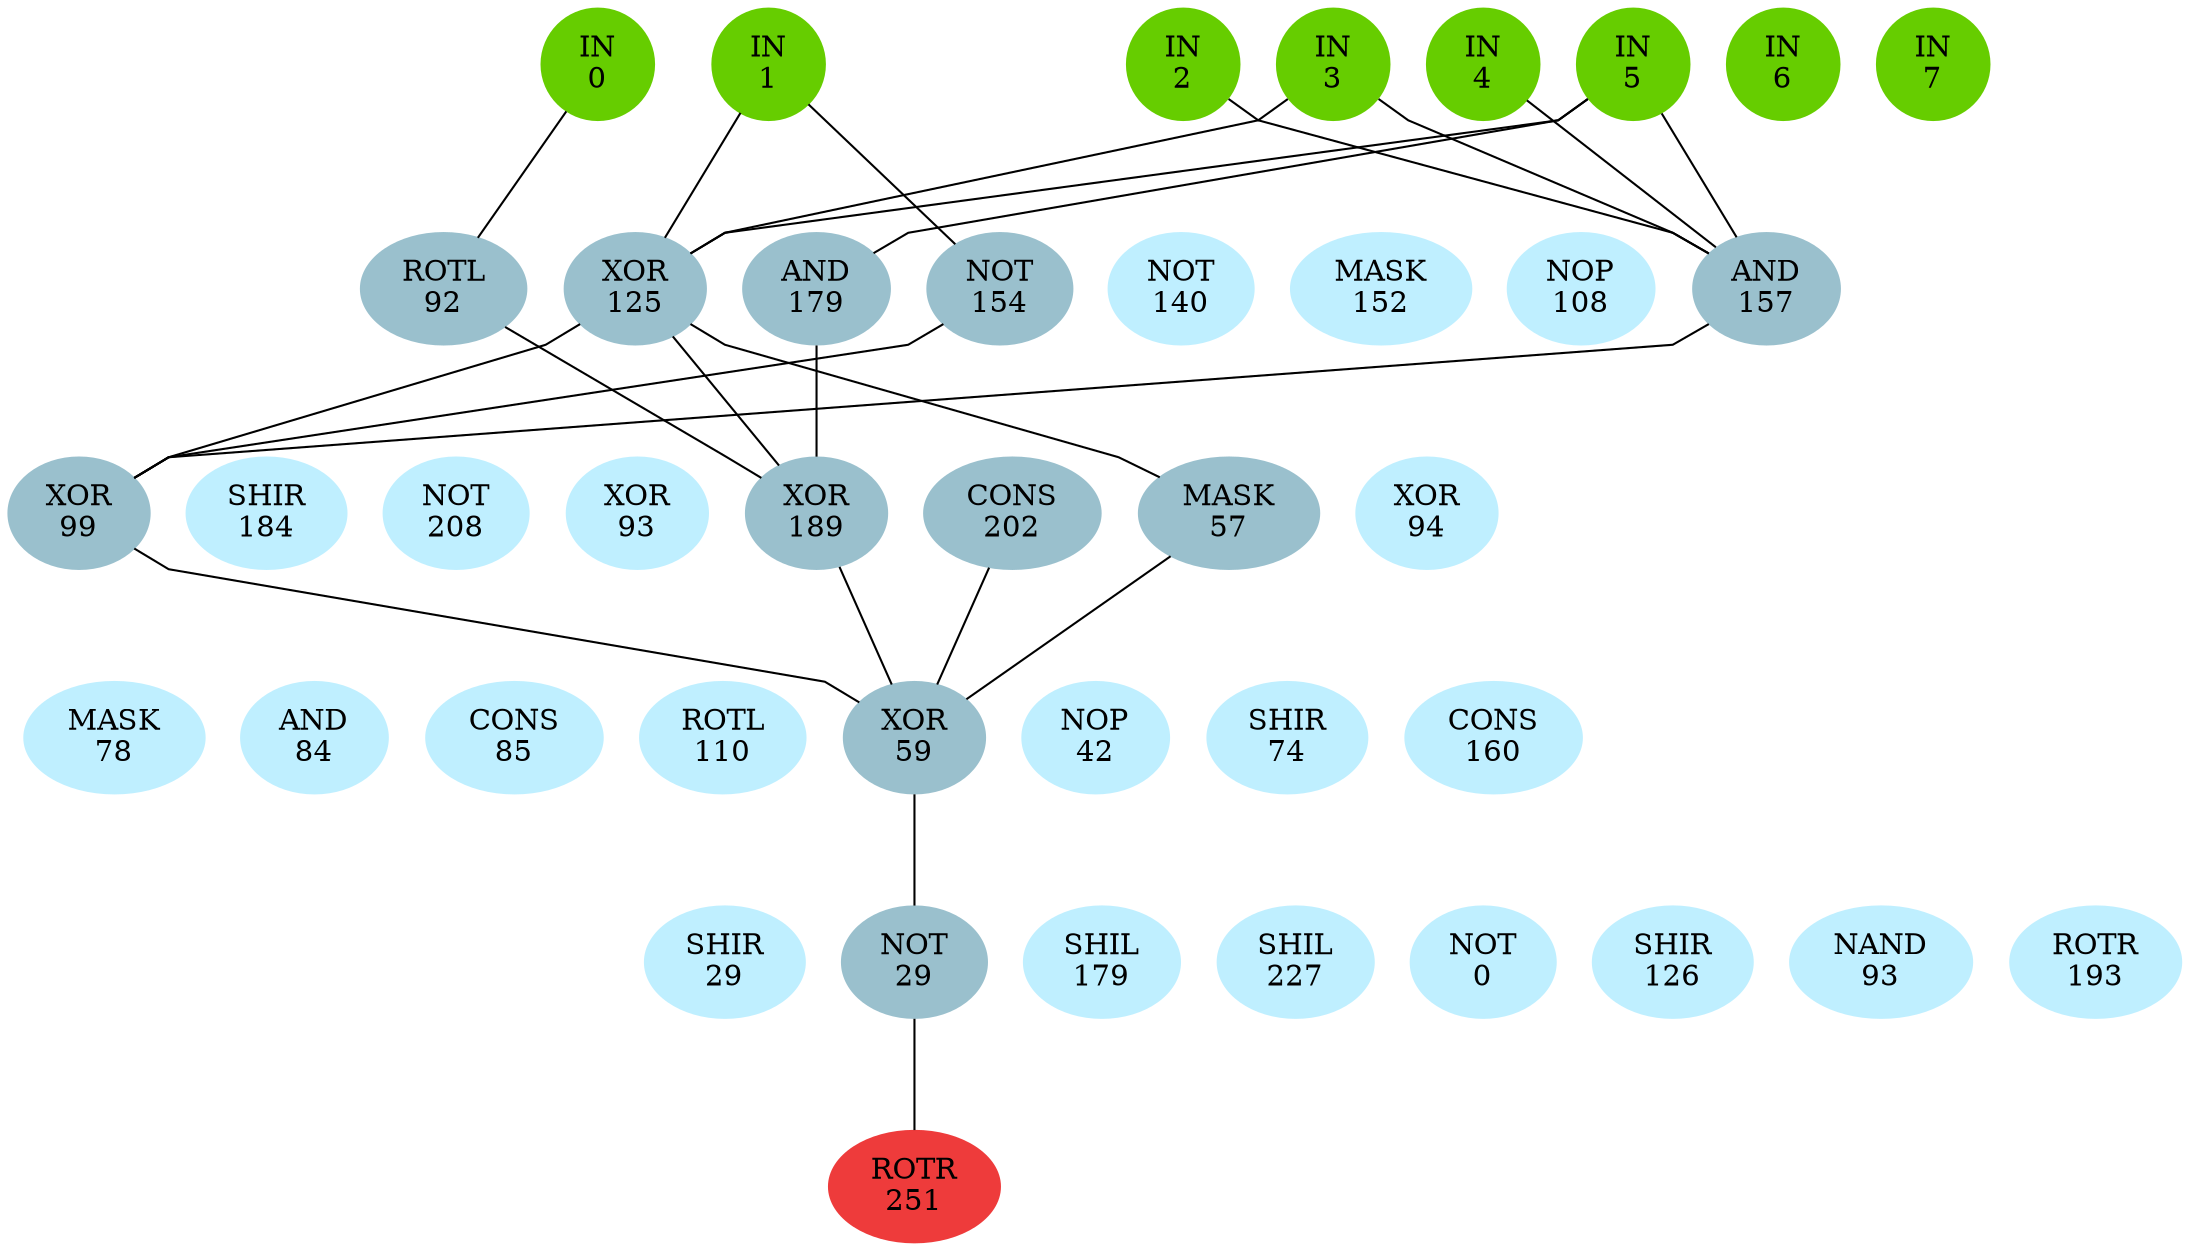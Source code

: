 graph EACircuit {
rankdir=BT;
ranksep=0.75;
ordering=out;
splines=polyline;
node [style=filled, color=lightblue2];

{ rank=same;
node [color=chartreuse3];
"-1_0"[label="IN\n0"];
node [color=chartreuse3];
"-1_1"[label="IN\n1"];
node [color=chartreuse3];
"-1_2"[label="IN\n2"];
node [color=chartreuse3];
"-1_3"[label="IN\n3"];
node [color=chartreuse3];
"-1_4"[label="IN\n4"];
node [color=chartreuse3];
"-1_5"[label="IN\n5"];
node [color=chartreuse3];
"-1_6"[label="IN\n6"];
node [color=chartreuse3];
"-1_7"[label="IN\n7"];
}
{ rank=same;
node [color=lightblue3];
"0_0"[label="ROTL\n92"];
node [color=lightblue3];
"0_1"[label="XOR\n125"];
node [color=lightblue3];
"0_2"[label="AND\n179"];
node [color=lightblue3];
"0_3"[label="NOT\n154"];
node [color=lightblue1];
"0_4"[label="NOT\n140"];
node [color=lightblue1];
"0_5"[label="MASK\n152"];
node [color=lightblue1];
"0_6"[label="NOP\n108"];
node [color=lightblue3];
"0_7"[label="AND\n157"];
}
{ rank=same;
node [color=lightblue3];
"1_0"[label="XOR\n99"];
node [color=lightblue1];
"1_1"[label="SHIR\n184"];
node [color=lightblue1];
"1_2"[label="NOT\n208"];
node [color=lightblue1];
"1_3"[label="XOR\n93"];
node [color=lightblue3];
"1_4"[label="XOR\n189"];
node [color=lightblue3];
"1_5"[label="CONS\n202"];
node [color=lightblue3];
"1_6"[label="MASK\n57"];
node [color=lightblue1];
"1_7"[label="XOR\n94"];
}
{ rank=same;
node [color=lightblue1];
"2_0"[label="MASK\n78"];
node [color=lightblue1];
"2_1"[label="AND\n84"];
node [color=lightblue1];
"2_2"[label="CONS\n85"];
node [color=lightblue1];
"2_3"[label="ROTL\n110"];
node [color=lightblue3];
"2_4"[label="XOR\n59"];
node [color=lightblue1];
"2_5"[label="NOP\n42"];
node [color=lightblue1];
"2_6"[label="SHIR\n74"];
node [color=lightblue1];
"2_7"[label="CONS\n160"];
}
{ rank=same;
node [color=lightblue1];
"3_0"[label="SHIR\n29"];
node [color=lightblue3];
"3_1"[label="NOT\n29"];
node [color=lightblue1];
"3_2"[label="SHIL\n179"];
node [color=lightblue1];
"3_3"[label="SHIL\n227"];
node [color=lightblue1];
"3_4"[label="NOT\n0"];
node [color=lightblue1];
"3_5"[label="SHIR\n126"];
node [color=lightblue1];
"3_6"[label="NAND\n93"];
node [color=lightblue1];
"3_7"[label="ROTR\n193"];
}
{ rank=same;
node [color=brown2];
"4_0"[label="ROTR\n251"];
}
edge[style=invis];
"-1_0" -- "-1_1" -- "-1_2" -- "-1_3" -- "-1_4" -- "-1_5" -- "-1_6" -- "-1_7";
"0_0" -- "0_1" -- "0_2" -- "0_3" -- "0_4" -- "0_5" -- "0_6" -- "0_7";
"1_0" -- "1_1" -- "1_2" -- "1_3" -- "1_4" -- "1_5" -- "1_6" -- "1_7";
"2_0" -- "2_1" -- "2_2" -- "2_3" -- "2_4" -- "2_5" -- "2_6" -- "2_7";
"3_0" -- "3_1" -- "3_2" -- "3_3" -- "3_4" -- "3_5" -- "3_6" -- "3_7";
"4_0" -- "4_0";
edge[style=solid];
"0_0" -- "-1_0";
"0_1" -- "-1_1";
"0_1" -- "-1_3";
"0_1" -- "-1_5";
"0_2" -- "-1_5";
"0_3" -- "-1_1";
"0_7" -- "-1_2";
"0_7" -- "-1_3";
"0_7" -- "-1_4";
"0_7" -- "-1_5";
"1_0" -- "0_1";
"1_0" -- "0_3";
"1_0" -- "0_7";
"1_4" -- "0_0";
"1_4" -- "0_1";
"1_4" -- "0_2";
"1_6" -- "0_1";
"2_4" -- "1_0";
"2_4" -- "1_4";
"2_4" -- "1_5";
"2_4" -- "1_6";
"3_1" -- "2_4";
"4_0" -- "3_1";
}